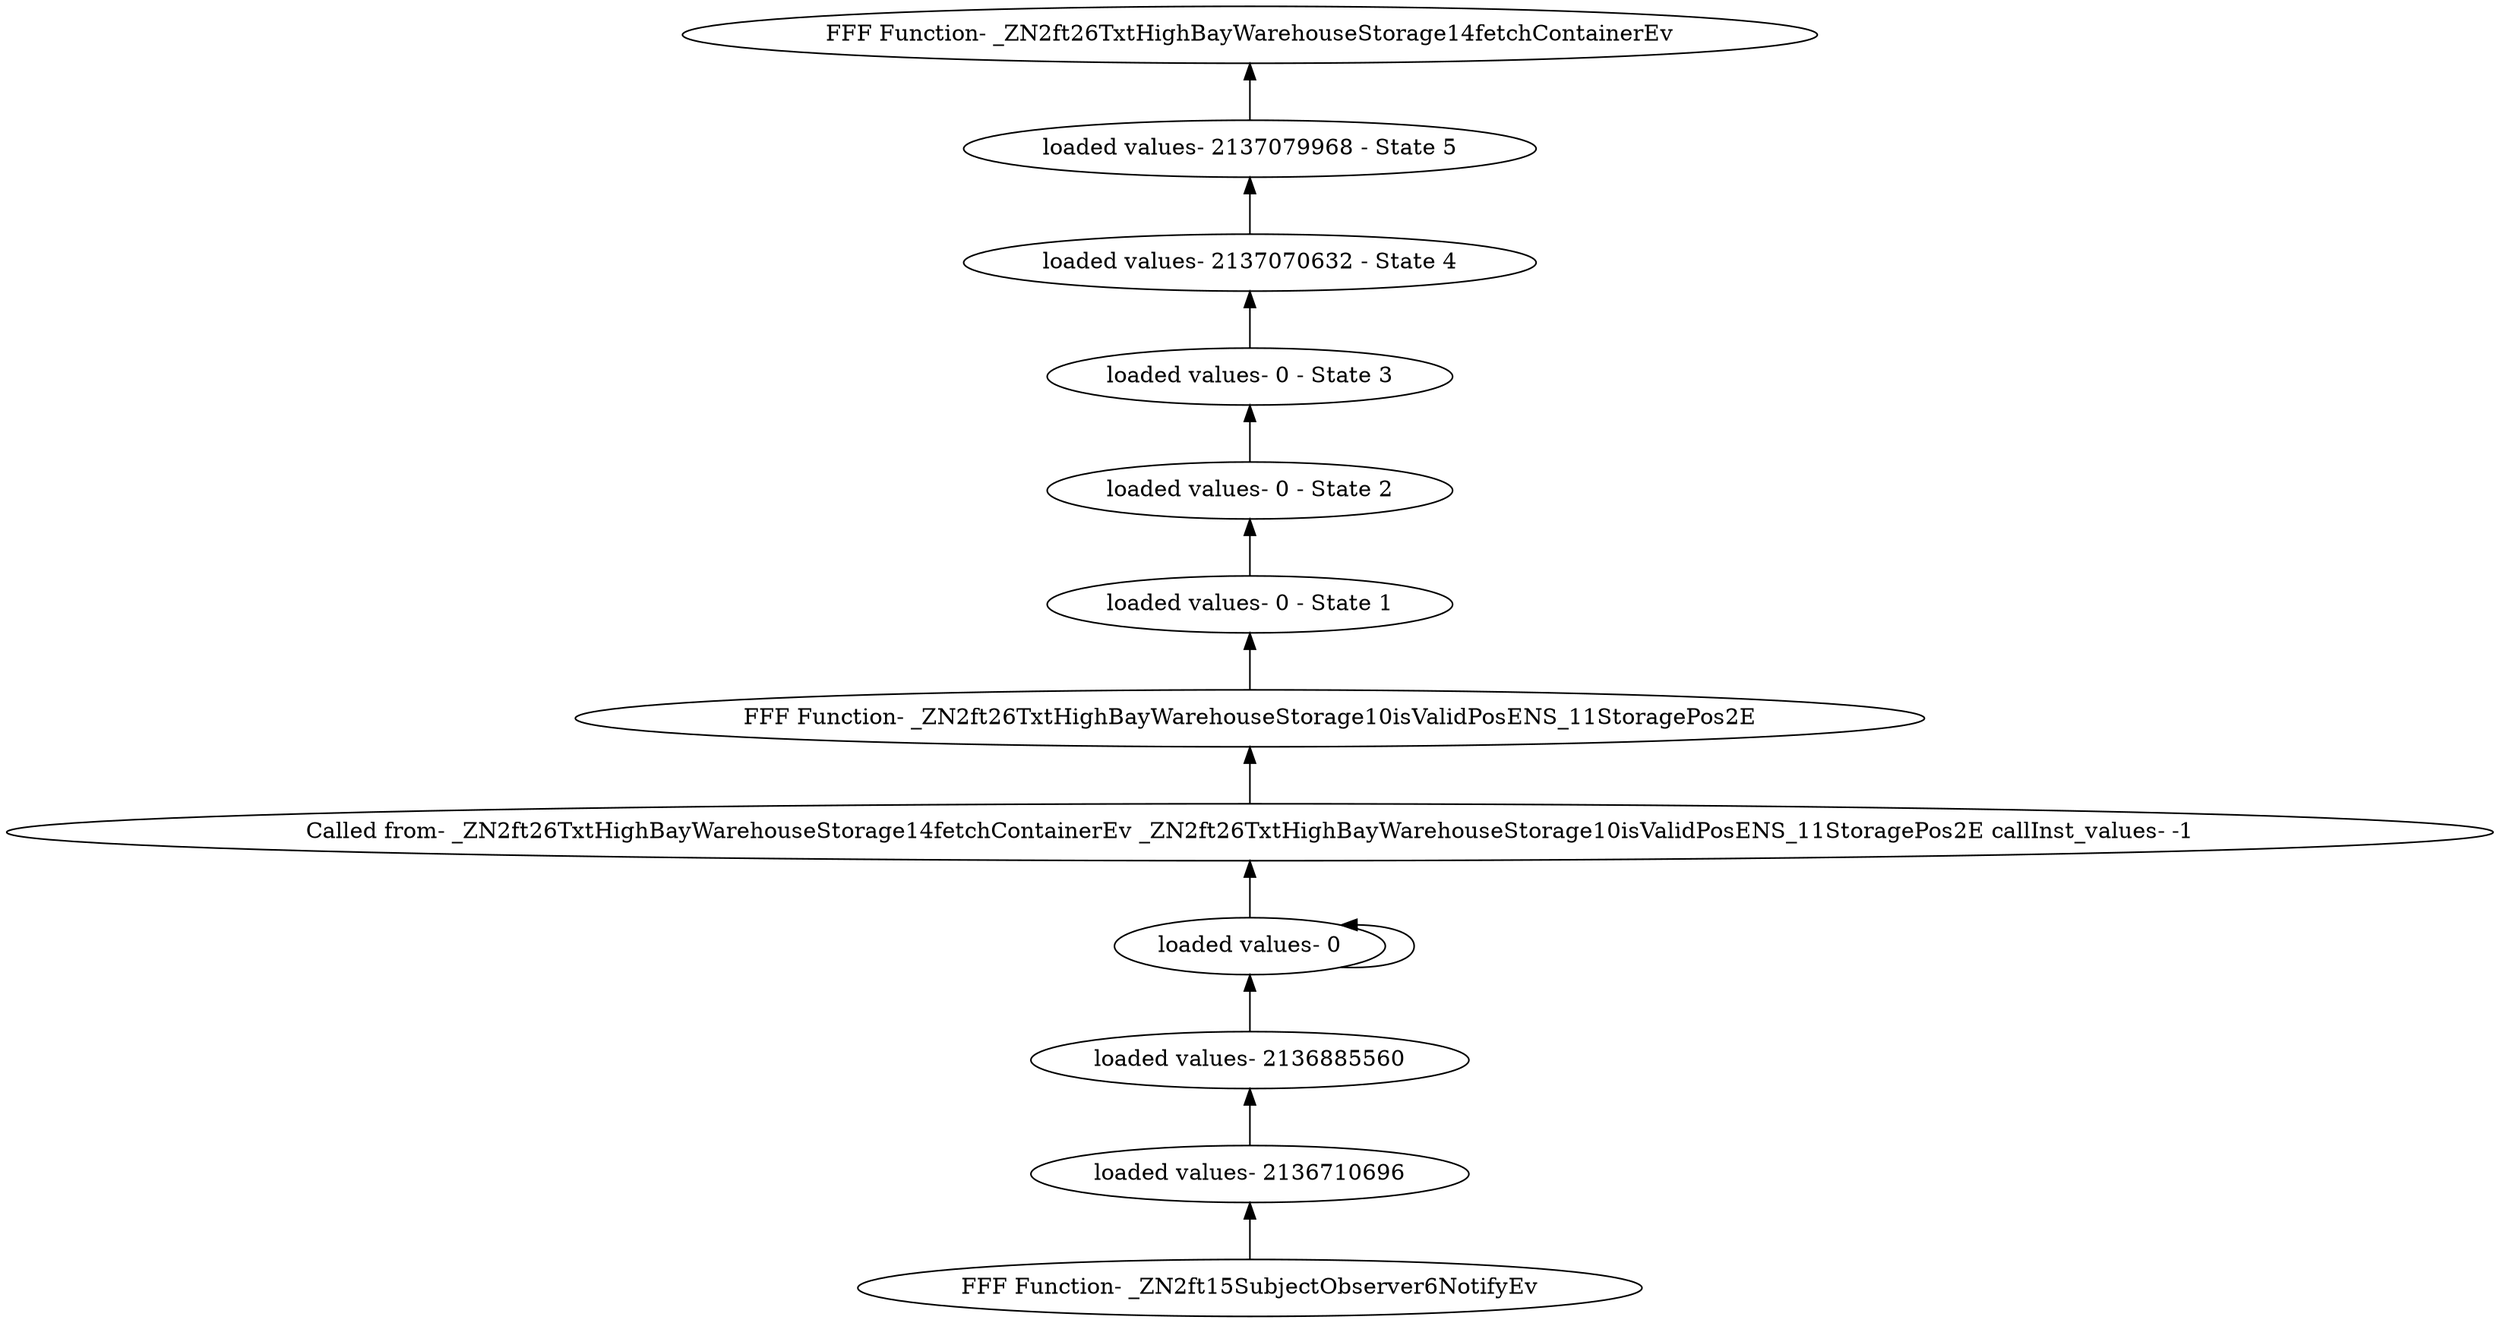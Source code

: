 digraph "hbw-graph-0" {
	"FFF Function- _ZN2ft15SubjectObserver6NotifyEv"
	"loaded values- 2136710696"
	"loaded values- 2136710696" -> "FFF Function- _ZN2ft15SubjectObserver6NotifyEv" [dir=back]
	"loaded values- 2136885560"
	"loaded values- 2136885560" -> "loaded values- 2136710696" [dir=back]
	"loaded values- 0"
	"loaded values- 0" -> "loaded values- 2136885560" [dir=back]
	"loaded values- 0"
	"loaded values- 0" -> "loaded values- 0" [dir=back]
	"Called from- _ZN2ft26TxtHighBayWarehouseStorage14fetchContainerEv _ZN2ft26TxtHighBayWarehouseStorage10isValidPosENS_11StoragePos2E callInst_values- -1"
	"Called from- _ZN2ft26TxtHighBayWarehouseStorage14fetchContainerEv _ZN2ft26TxtHighBayWarehouseStorage10isValidPosENS_11StoragePos2E callInst_values- -1" -> "loaded values- 0" [dir=back]
	"FFF Function- _ZN2ft26TxtHighBayWarehouseStorage10isValidPosENS_11StoragePos2E"
	"FFF Function- _ZN2ft26TxtHighBayWarehouseStorage10isValidPosENS_11StoragePos2E" -> "Called from- _ZN2ft26TxtHighBayWarehouseStorage14fetchContainerEv _ZN2ft26TxtHighBayWarehouseStorage10isValidPosENS_11StoragePos2E callInst_values- -1" [dir=back]
	"loaded values- 0 - State 1"
	"loaded values- 0 - State 1" -> "FFF Function- _ZN2ft26TxtHighBayWarehouseStorage10isValidPosENS_11StoragePos2E" [dir=back]
	"loaded values- 0 - State 2"
	"loaded values- 0 - State 2" -> "loaded values- 0 - State 1" [dir=back]
	"loaded values- 0 - State 3"
	"loaded values- 0 - State 3" -> "loaded values- 0 - State 2" [dir=back]
	"loaded values- 2137070632 - State 4"
	"loaded values- 2137070632 - State 4" -> "loaded values- 0 - State 3" [dir=back]
	"loaded values- 2137079968 - State 5"
	"loaded values- 2137079968 - State 5" -> "loaded values- 2137070632 - State 4" [dir=back]
	"FFF Function- _ZN2ft26TxtHighBayWarehouseStorage14fetchContainerEv"
	"FFF Function- _ZN2ft26TxtHighBayWarehouseStorage14fetchContainerEv" -> "loaded values- 2137079968 - State 5" [dir=back]
}
